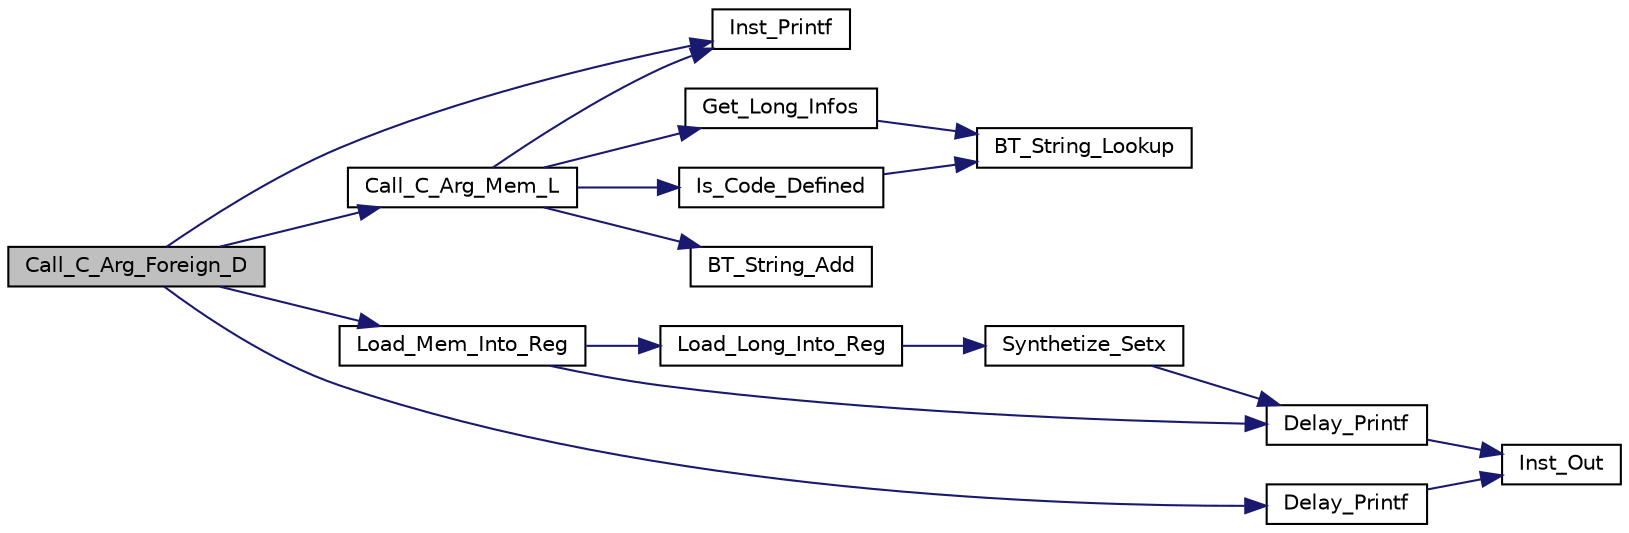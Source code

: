 digraph "Call_C_Arg_Foreign_D"
{
  edge [fontname="Helvetica",fontsize="10",labelfontname="Helvetica",labelfontsize="10"];
  node [fontname="Helvetica",fontsize="10",shape=record];
  rankdir="LR";
  Node1 [label="Call_C_Arg_Foreign_D",height=0.2,width=0.4,color="black", fillcolor="grey75", style="filled", fontcolor="black"];
  Node1 -> Node2 [color="midnightblue",fontsize="10",style="solid"];
  Node2 [label="Inst_Printf",height=0.2,width=0.4,color="black", fillcolor="white", style="filled",URL="$ma2asm_8c.html#afeaa1e73d1371e09e196c12b114b9845"];
  Node1 -> Node3 [color="midnightblue",fontsize="10",style="solid"];
  Node3 [label="Call_C_Arg_Mem_L",height=0.2,width=0.4,color="black", fillcolor="white", style="filled",URL="$ix86__any_8c.html#a964a096b28818e43f7e51dd5dd6f76f0"];
  Node3 -> Node4 [color="midnightblue",fontsize="10",style="solid"];
  Node4 [label="Get_Long_Infos",height=0.2,width=0.4,color="black", fillcolor="white", style="filled",URL="$ma2asm_8c.html#a51aa477632c8da9ce4fe91d0023f2819"];
  Node4 -> Node5 [color="midnightblue",fontsize="10",style="solid"];
  Node5 [label="BT_String_Lookup",height=0.2,width=0.4,color="black", fillcolor="white", style="filled",URL="$bt__string_8c.html#a47df4899cd0db82d0843dbf52aa5e103"];
  Node3 -> Node6 [color="midnightblue",fontsize="10",style="solid"];
  Node6 [label="Is_Code_Defined",height=0.2,width=0.4,color="black", fillcolor="white", style="filled",URL="$ma2asm_8c.html#ae154ce5f2c10c79b40fe86078dd2a5ca"];
  Node6 -> Node5 [color="midnightblue",fontsize="10",style="solid"];
  Node3 -> Node7 [color="midnightblue",fontsize="10",style="solid"];
  Node7 [label="BT_String_Add",height=0.2,width=0.4,color="black", fillcolor="white", style="filled",URL="$bt__string_8c.html#a4d385a49b03f7aeac7c168ef48d492d0"];
  Node3 -> Node2 [color="midnightblue",fontsize="10",style="solid"];
  Node1 -> Node8 [color="midnightblue",fontsize="10",style="solid"];
  Node8 [label="Load_Mem_Into_Reg",height=0.2,width=0.4,color="black", fillcolor="white", style="filled",URL="$sparc64__any_8c.html#ac8081cdc260d72a598c1486b62353af2"];
  Node8 -> Node9 [color="midnightblue",fontsize="10",style="solid"];
  Node9 [label="Load_Long_Into_Reg",height=0.2,width=0.4,color="black", fillcolor="white", style="filled",URL="$sparc64__any_8c.html#a094fd54e2a708195a6a463d35639eb70"];
  Node9 -> Node10 [color="midnightblue",fontsize="10",style="solid"];
  Node10 [label="Synthetize_Setx",height=0.2,width=0.4,color="black", fillcolor="white", style="filled",URL="$sparc64__any_8c.html#a7c17750a2367a1023769b227884b760c"];
  Node10 -> Node11 [color="midnightblue",fontsize="10",style="solid"];
  Node11 [label="Delay_Printf",height=0.2,width=0.4,color="black", fillcolor="white", style="filled",URL="$sparc64__any_8c.html#a7884ec03fffa38e282f499d97aac3ee2"];
  Node11 -> Node12 [color="midnightblue",fontsize="10",style="solid"];
  Node12 [label="Inst_Out",height=0.2,width=0.4,color="black", fillcolor="white", style="filled",URL="$ma2asm_8c.html#a9608e324baa0506520d6ae9b95ae89ab"];
  Node8 -> Node11 [color="midnightblue",fontsize="10",style="solid"];
  Node1 -> Node13 [color="midnightblue",fontsize="10",style="solid"];
  Node13 [label="Delay_Printf",height=0.2,width=0.4,color="black", fillcolor="white", style="filled",URL="$sparc__any_8c.html#a7884ec03fffa38e282f499d97aac3ee2"];
  Node13 -> Node12 [color="midnightblue",fontsize="10",style="solid"];
}
